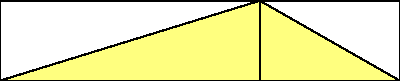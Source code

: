 size(200,260);

path p = (0,0)--(200,0)--(130,40)--cycle;

filldraw(p,lightyellow);
draw(p,black);

path[] q = (0,0)--(200,0)--(200,40)--(0,40)--cycle^^(130,40)--(130,0);
draw(q,black);


